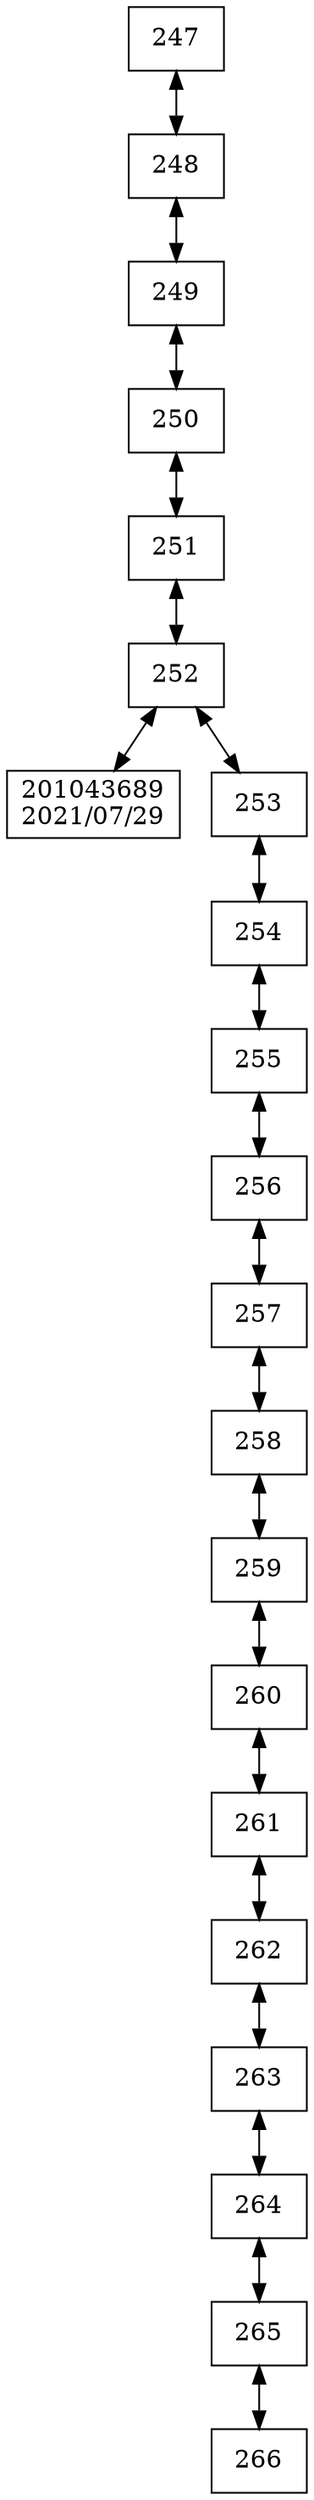 digraph G{
 rankdir = TB; 
node [shape=box]; 
compound=true; 
"247"[label="247"];
"248"[label="248"];
"249"[label="249"];
"250"[label="250"];
"251"[label="251"];
"252"[label="252"];
"201043689"[label="201043689
2021/07/29"];
"253"[label="253"];
"254"[label="254"];
"255"[label="255"];
"256"[label="256"];
"257"[label="257"];
"258"[label="258"];
"259"[label="259"];
"260"[label="260"];
"261"[label="261"];
"262"[label="262"];
"263"[label="263"];
"264"[label="264"];
"265"[label="265"];
"266"[label="266"];
"247" -> "248"[dir="both"];
"248" -> "249"[dir="both"];
"249" -> "250"[dir="both"];
"250" -> "251"[dir="both"];
"251" -> "252"[dir="both"];
"252" -> "201043689"[dir="both"];
"252" -> "253"[dir="both"];
"253" -> "254"[dir="both"];
"254" -> "255"[dir="both"];
"255" -> "256"[dir="both"];
"256" -> "257"[dir="both"];
"257" -> "258"[dir="both"];
"258" -> "259"[dir="both"];
"259" -> "260"[dir="both"];
"260" -> "261"[dir="both"];
"261" -> "262"[dir="both"];
"262" -> "263"[dir="both"];
"263" -> "264"[dir="both"];
"264" -> "265"[dir="both"];
"265" -> "266"[dir="both"];

}

